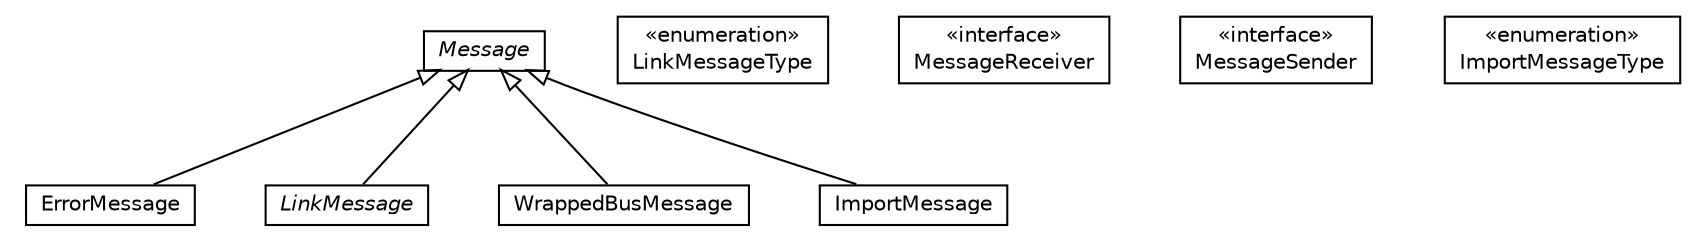 #!/usr/local/bin/dot
#
# Class diagram 
# Generated by UMLGraph version R5_6-24-gf6e263 (http://www.umlgraph.org/)
#

digraph G {
	edge [fontname="Helvetica",fontsize=10,labelfontname="Helvetica",labelfontsize=10];
	node [fontname="Helvetica",fontsize=10,shape=plaintext];
	nodesep=0.25;
	ranksep=0.5;
	// org.universAAL.ri.gateway.protocol.ErrorMessage
	c2999 [label=<<table title="org.universAAL.ri.gateway.protocol.ErrorMessage" border="0" cellborder="1" cellspacing="0" cellpadding="2" port="p" href="./ErrorMessage.html">
		<tr><td><table border="0" cellspacing="0" cellpadding="1">
<tr><td align="center" balign="center"> ErrorMessage </td></tr>
		</table></td></tr>
		</table>>, URL="./ErrorMessage.html", fontname="Helvetica", fontcolor="black", fontsize=10.0];
	// org.universAAL.ri.gateway.protocol.LinkMessage
	c3000 [label=<<table title="org.universAAL.ri.gateway.protocol.LinkMessage" border="0" cellborder="1" cellspacing="0" cellpadding="2" port="p" href="./LinkMessage.html">
		<tr><td><table border="0" cellspacing="0" cellpadding="1">
<tr><td align="center" balign="center"><font face="Helvetica-Oblique"> LinkMessage </font></td></tr>
		</table></td></tr>
		</table>>, URL="./LinkMessage.html", fontname="Helvetica", fontcolor="black", fontsize=10.0];
	// org.universAAL.ri.gateway.protocol.LinkMessage.LinkMessageType
	c3001 [label=<<table title="org.universAAL.ri.gateway.protocol.LinkMessage.LinkMessageType" border="0" cellborder="1" cellspacing="0" cellpadding="2" port="p" href="./LinkMessage.LinkMessageType.html">
		<tr><td><table border="0" cellspacing="0" cellpadding="1">
<tr><td align="center" balign="center"> &#171;enumeration&#187; </td></tr>
<tr><td align="center" balign="center"> LinkMessageType </td></tr>
		</table></td></tr>
		</table>>, URL="./LinkMessage.LinkMessageType.html", fontname="Helvetica", fontcolor="black", fontsize=10.0];
	// org.universAAL.ri.gateway.protocol.WrappedBusMessage
	c3002 [label=<<table title="org.universAAL.ri.gateway.protocol.WrappedBusMessage" border="0" cellborder="1" cellspacing="0" cellpadding="2" port="p" href="./WrappedBusMessage.html">
		<tr><td><table border="0" cellspacing="0" cellpadding="1">
<tr><td align="center" balign="center"> WrappedBusMessage </td></tr>
		</table></td></tr>
		</table>>, URL="./WrappedBusMessage.html", fontname="Helvetica", fontcolor="black", fontsize=10.0];
	// org.universAAL.ri.gateway.protocol.MessageReceiver
	c3003 [label=<<table title="org.universAAL.ri.gateway.protocol.MessageReceiver" border="0" cellborder="1" cellspacing="0" cellpadding="2" port="p" href="./MessageReceiver.html">
		<tr><td><table border="0" cellspacing="0" cellpadding="1">
<tr><td align="center" balign="center"> &#171;interface&#187; </td></tr>
<tr><td align="center" balign="center"> MessageReceiver </td></tr>
		</table></td></tr>
		</table>>, URL="./MessageReceiver.html", fontname="Helvetica", fontcolor="black", fontsize=10.0];
	// org.universAAL.ri.gateway.protocol.MessageSender
	c3004 [label=<<table title="org.universAAL.ri.gateway.protocol.MessageSender" border="0" cellborder="1" cellspacing="0" cellpadding="2" port="p" href="./MessageSender.html">
		<tr><td><table border="0" cellspacing="0" cellpadding="1">
<tr><td align="center" balign="center"> &#171;interface&#187; </td></tr>
<tr><td align="center" balign="center"> MessageSender </td></tr>
		</table></td></tr>
		</table>>, URL="./MessageSender.html", fontname="Helvetica", fontcolor="black", fontsize=10.0];
	// org.universAAL.ri.gateway.protocol.Message
	c3005 [label=<<table title="org.universAAL.ri.gateway.protocol.Message" border="0" cellborder="1" cellspacing="0" cellpadding="2" port="p" href="./Message.html">
		<tr><td><table border="0" cellspacing="0" cellpadding="1">
<tr><td align="center" balign="center"><font face="Helvetica-Oblique"> Message </font></td></tr>
		</table></td></tr>
		</table>>, URL="./Message.html", fontname="Helvetica", fontcolor="black", fontsize=10.0];
	// org.universAAL.ri.gateway.protocol.ImportMessage
	c3006 [label=<<table title="org.universAAL.ri.gateway.protocol.ImportMessage" border="0" cellborder="1" cellspacing="0" cellpadding="2" port="p" href="./ImportMessage.html">
		<tr><td><table border="0" cellspacing="0" cellpadding="1">
<tr><td align="center" balign="center"> ImportMessage </td></tr>
		</table></td></tr>
		</table>>, URL="./ImportMessage.html", fontname="Helvetica", fontcolor="black", fontsize=10.0];
	// org.universAAL.ri.gateway.protocol.ImportMessage.ImportMessageType
	c3007 [label=<<table title="org.universAAL.ri.gateway.protocol.ImportMessage.ImportMessageType" border="0" cellborder="1" cellspacing="0" cellpadding="2" port="p" href="./ImportMessage.ImportMessageType.html">
		<tr><td><table border="0" cellspacing="0" cellpadding="1">
<tr><td align="center" balign="center"> &#171;enumeration&#187; </td></tr>
<tr><td align="center" balign="center"> ImportMessageType </td></tr>
		</table></td></tr>
		</table>>, URL="./ImportMessage.ImportMessageType.html", fontname="Helvetica", fontcolor="black", fontsize=10.0];
	//org.universAAL.ri.gateway.protocol.ErrorMessage extends org.universAAL.ri.gateway.protocol.Message
	c3005:p -> c2999:p [dir=back,arrowtail=empty];
	//org.universAAL.ri.gateway.protocol.LinkMessage extends org.universAAL.ri.gateway.protocol.Message
	c3005:p -> c3000:p [dir=back,arrowtail=empty];
	//org.universAAL.ri.gateway.protocol.WrappedBusMessage extends org.universAAL.ri.gateway.protocol.Message
	c3005:p -> c3002:p [dir=back,arrowtail=empty];
	//org.universAAL.ri.gateway.protocol.ImportMessage extends org.universAAL.ri.gateway.protocol.Message
	c3005:p -> c3006:p [dir=back,arrowtail=empty];
}

